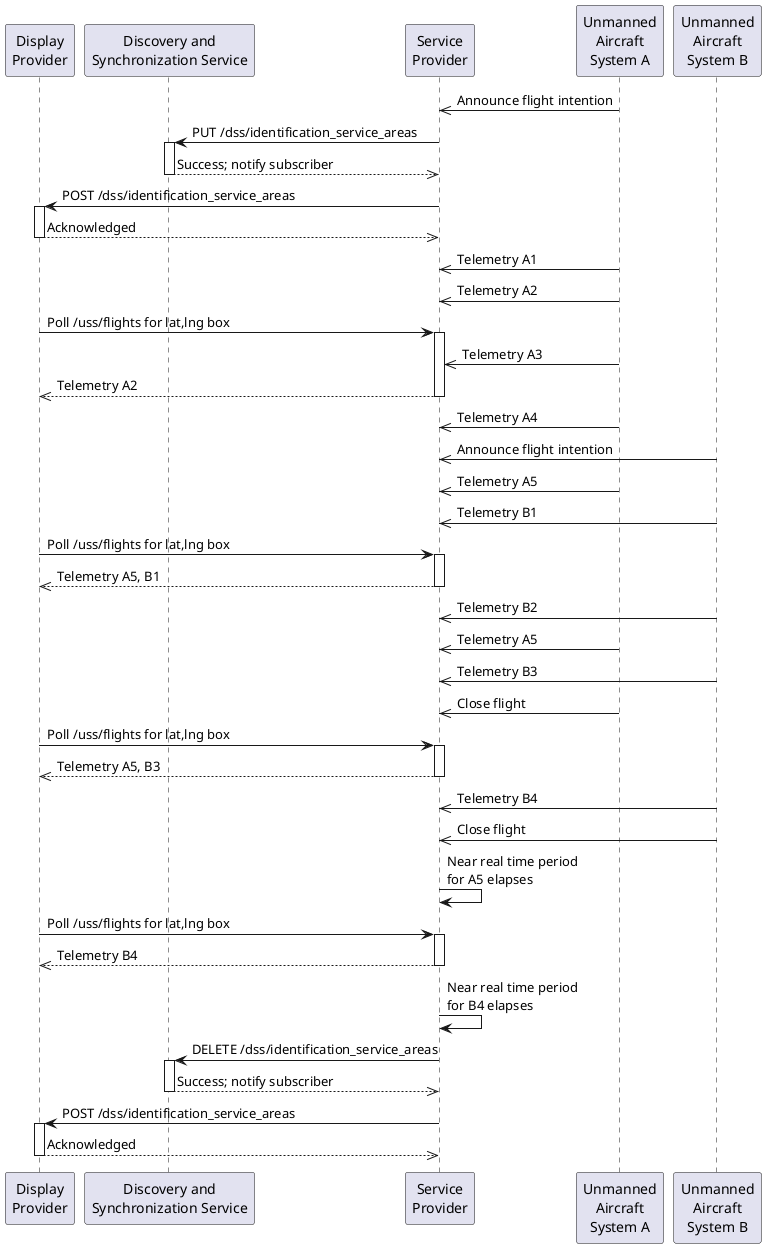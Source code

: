 'To render with PlantUML:
'  java -jar plantuml.jar -o generated rid_service.puml
@startuml
participant "Display\nProvider" as DP
participant "Discovery and\nSynchronization Service" as DSS
participant "Service\nProvider" as SP
participant "Unmanned\nAircraft\nSystem A" as UASA
participant "Unmanned\nAircraft\nSystem B" as UASB
UASA ->> SP : Announce flight intention

SP -> DSS : PUT /dss/identification_service_areas
activate DSS
DSS -->> SP : Success; notify subscriber
deactivate

SP -> DP : POST /dss/identification_service_areas
activate DP
DP -->> SP : Acknowledged
deactivate

UASA ->> SP : Telemetry A1
UASA ->> SP : Telemetry A2

DP -> SP : Poll /uss/flights for lat,lng box
activate SP
UASA ->> SP : Telemetry A3
SP -->> DP : Telemetry A2
deactivate

UASA ->> SP : Telemetry A4
UASB ->> SP : Announce flight intention
UASA ->> SP : Telemetry A5
UASB ->> SP : Telemetry B1

DP -> SP : Poll /uss/flights for lat,lng box
activate SP 
SP -->> DP : Telemetry A5, B1
deactivate

UASB ->> SP : Telemetry B2
UASA ->> SP : Telemetry A5
UASB ->> SP : Telemetry B3
UASA ->> SP : Close flight

DP -> SP : Poll /uss/flights for lat,lng box
activate SP
SP -->> DP : Telemetry A5, B3
deactivate

UASB ->> SP : Telemetry B4
UASB ->> SP : Close flight
SP -> SP : Near real time period\nfor A5 elapses

DP -> SP : Poll /uss/flights for lat,lng box
activate SP
SP -->> DP : Telemetry B4
deactivate

SP -> SP : Near real time period\nfor B4 elapses

SP -> DSS : DELETE /dss/identification_service_areas
activate DSS
DSS -->> SP : Success; notify subscriber
deactivate

SP -> DP : POST /dss/identification_service_areas
activate DP
DP -->> SP : Acknowledged
deactivate
@enduml
